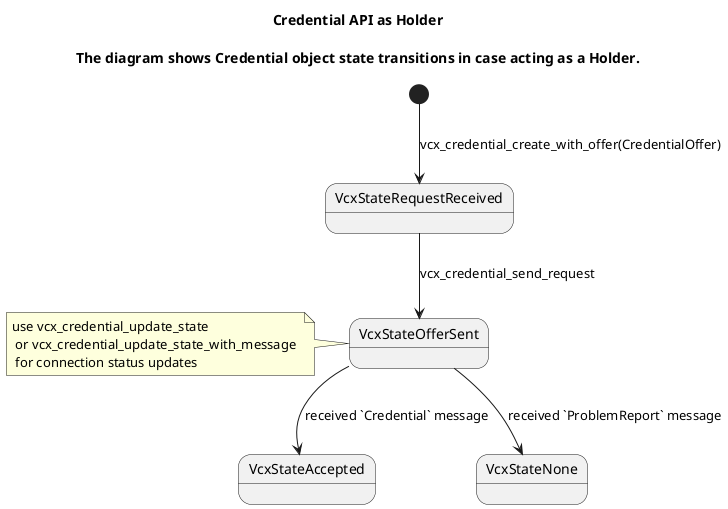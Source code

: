 @startuml
title
 Credential API as Holder

 The diagram shows Credential object state transitions in case acting as a Holder.
end title

[*] --> VcxStateRequestReceived: vcx_credential_create_with_offer(CredentialOffer)

VcxStateRequestReceived --> VcxStateOfferSent: vcx_credential_send_request

note left of VcxStateOfferSent : use vcx_credential_update_state \n or vcx_credential_update_state_with_message \n for connection status updates

VcxStateOfferSent --> VcxStateAccepted: received `Credential` message
VcxStateOfferSent --> VcxStateNone: received `ProblemReport` message

@enduml